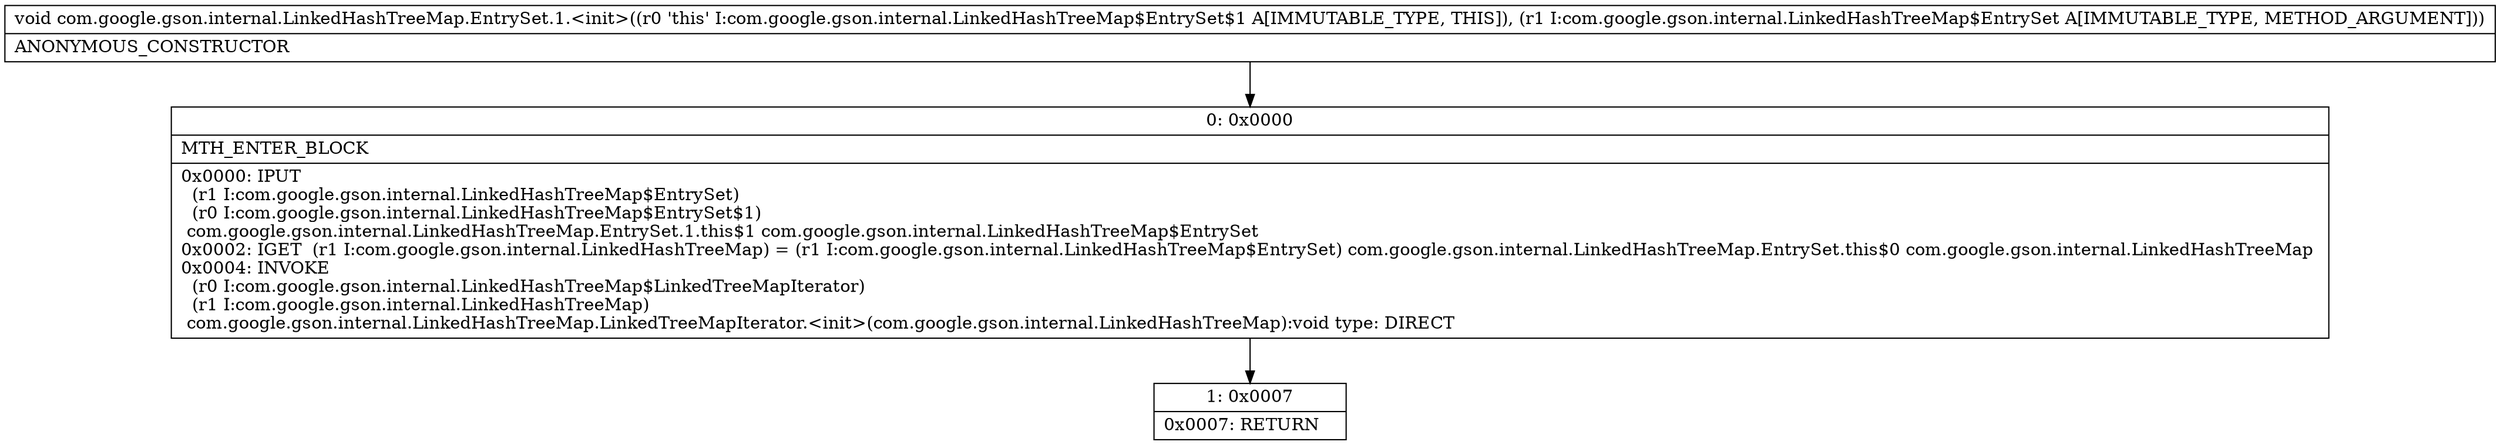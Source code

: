 digraph "CFG forcom.google.gson.internal.LinkedHashTreeMap.EntrySet.1.\<init\>(Lcom\/google\/gson\/internal\/LinkedHashTreeMap$EntrySet;)V" {
Node_0 [shape=record,label="{0\:\ 0x0000|MTH_ENTER_BLOCK\l|0x0000: IPUT  \l  (r1 I:com.google.gson.internal.LinkedHashTreeMap$EntrySet)\l  (r0 I:com.google.gson.internal.LinkedHashTreeMap$EntrySet$1)\l com.google.gson.internal.LinkedHashTreeMap.EntrySet.1.this$1 com.google.gson.internal.LinkedHashTreeMap$EntrySet \l0x0002: IGET  (r1 I:com.google.gson.internal.LinkedHashTreeMap) = (r1 I:com.google.gson.internal.LinkedHashTreeMap$EntrySet) com.google.gson.internal.LinkedHashTreeMap.EntrySet.this$0 com.google.gson.internal.LinkedHashTreeMap \l0x0004: INVOKE  \l  (r0 I:com.google.gson.internal.LinkedHashTreeMap$LinkedTreeMapIterator)\l  (r1 I:com.google.gson.internal.LinkedHashTreeMap)\l com.google.gson.internal.LinkedHashTreeMap.LinkedTreeMapIterator.\<init\>(com.google.gson.internal.LinkedHashTreeMap):void type: DIRECT \l}"];
Node_1 [shape=record,label="{1\:\ 0x0007|0x0007: RETURN   \l}"];
MethodNode[shape=record,label="{void com.google.gson.internal.LinkedHashTreeMap.EntrySet.1.\<init\>((r0 'this' I:com.google.gson.internal.LinkedHashTreeMap$EntrySet$1 A[IMMUTABLE_TYPE, THIS]), (r1 I:com.google.gson.internal.LinkedHashTreeMap$EntrySet A[IMMUTABLE_TYPE, METHOD_ARGUMENT]))  | ANONYMOUS_CONSTRUCTOR\l}"];
MethodNode -> Node_0;
Node_0 -> Node_1;
}

